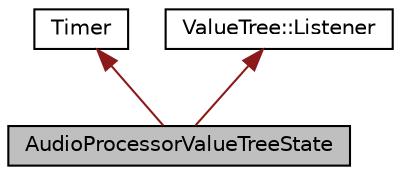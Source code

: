 digraph "AudioProcessorValueTreeState"
{
  bgcolor="transparent";
  edge [fontname="Helvetica",fontsize="10",labelfontname="Helvetica",labelfontsize="10"];
  node [fontname="Helvetica",fontsize="10",shape=record];
  Node0 [label="AudioProcessorValueTreeState",height=0.2,width=0.4,color="black", fillcolor="grey75", style="filled", fontcolor="black"];
  Node1 -> Node0 [dir="back",color="firebrick4",fontsize="10",style="solid",fontname="Helvetica"];
  Node1 [label="Timer",height=0.2,width=0.4,color="black",URL="$classTimer.html",tooltip="Makes repeated callbacks to a virtual method at a specified time interval. "];
  Node2 -> Node0 [dir="back",color="firebrick4",fontsize="10",style="solid",fontname="Helvetica"];
  Node2 [label="ValueTree::Listener",height=0.2,width=0.4,color="black",URL="$classValueTree_1_1Listener.html",tooltip="Listener class for events that happen to a ValueTree. "];
}
